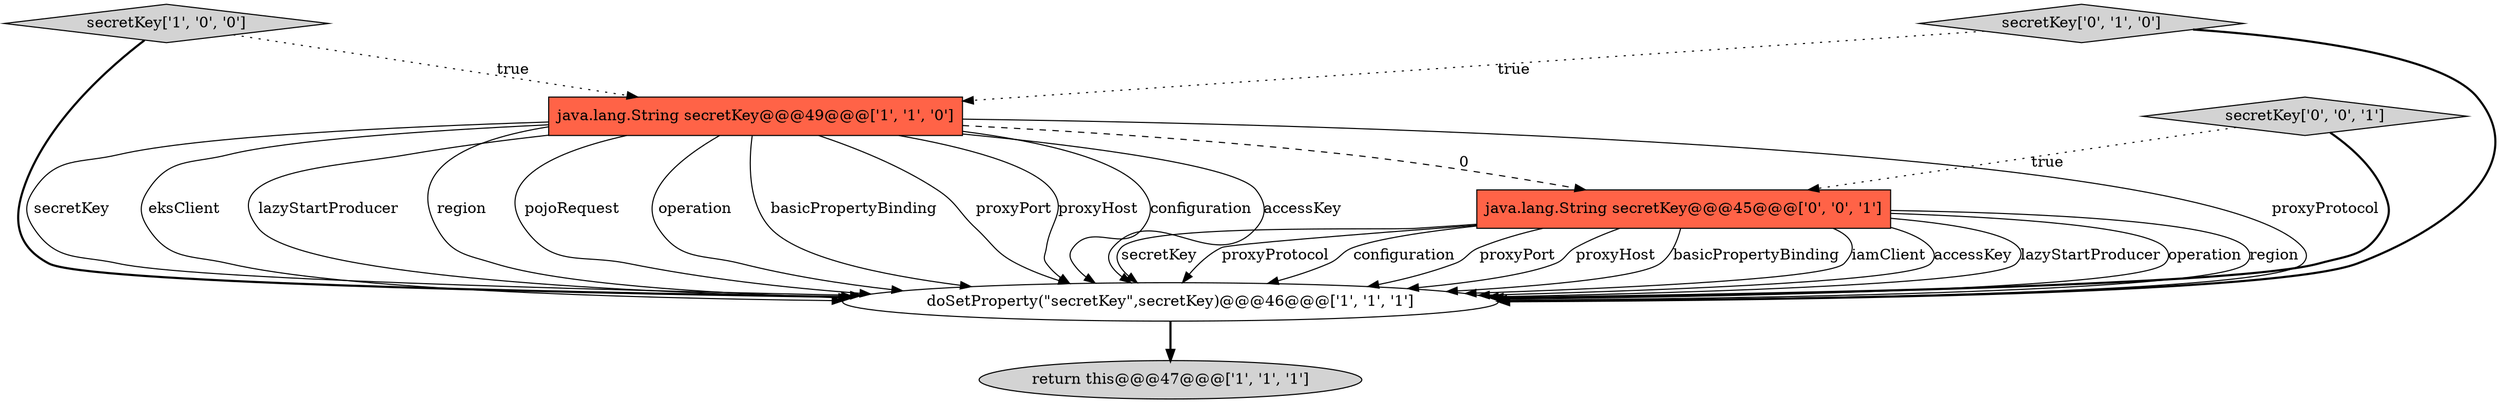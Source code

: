 digraph {
3 [style = filled, label = "secretKey['1', '0', '0']", fillcolor = lightgray, shape = diamond image = "AAA0AAABBB1BBB"];
1 [style = filled, label = "return this@@@47@@@['1', '1', '1']", fillcolor = lightgray, shape = ellipse image = "AAA0AAABBB1BBB"];
0 [style = filled, label = "java.lang.String secretKey@@@49@@@['1', '1', '0']", fillcolor = tomato, shape = box image = "AAA0AAABBB1BBB"];
5 [style = filled, label = "secretKey['0', '0', '1']", fillcolor = lightgray, shape = diamond image = "AAA0AAABBB3BBB"];
6 [style = filled, label = "java.lang.String secretKey@@@45@@@['0', '0', '1']", fillcolor = tomato, shape = box image = "AAA0AAABBB3BBB"];
4 [style = filled, label = "secretKey['0', '1', '0']", fillcolor = lightgray, shape = diamond image = "AAA0AAABBB2BBB"];
2 [style = filled, label = "doSetProperty(\"secretKey\",secretKey)@@@46@@@['1', '1', '1']", fillcolor = white, shape = ellipse image = "AAA0AAABBB1BBB"];
0->2 [style = solid, label="secretKey"];
0->2 [style = solid, label="eksClient"];
6->2 [style = solid, label="basicPropertyBinding"];
0->2 [style = solid, label="lazyStartProducer"];
0->2 [style = solid, label="region"];
6->2 [style = solid, label="iamClient"];
6->2 [style = solid, label="accessKey"];
2->1 [style = bold, label=""];
4->0 [style = dotted, label="true"];
6->2 [style = solid, label="lazyStartProducer"];
0->6 [style = dashed, label="0"];
5->6 [style = dotted, label="true"];
6->2 [style = solid, label="operation"];
0->2 [style = solid, label="pojoRequest"];
0->2 [style = solid, label="operation"];
4->2 [style = bold, label=""];
6->2 [style = solid, label="region"];
6->2 [style = solid, label="secretKey"];
0->2 [style = solid, label="basicPropertyBinding"];
6->2 [style = solid, label="proxyProtocol"];
5->2 [style = bold, label=""];
0->2 [style = solid, label="proxyPort"];
0->2 [style = solid, label="proxyHost"];
6->2 [style = solid, label="configuration"];
3->2 [style = bold, label=""];
6->2 [style = solid, label="proxyPort"];
3->0 [style = dotted, label="true"];
6->2 [style = solid, label="proxyHost"];
0->2 [style = solid, label="configuration"];
0->2 [style = solid, label="accessKey"];
0->2 [style = solid, label="proxyProtocol"];
}
